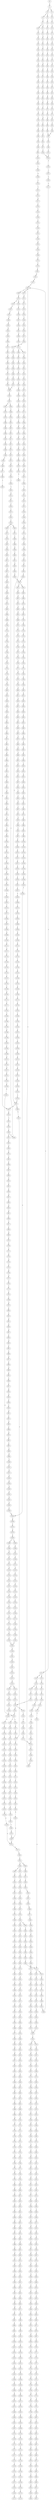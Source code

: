 strict digraph  {
	S0 -> S1 [ label = C ];
	S1 -> S2 [ label = T ];
	S1 -> S3 [ label = A ];
	S2 -> S4 [ label = T ];
	S2 -> S5 [ label = C ];
	S3 -> S6 [ label = C ];
	S4 -> S7 [ label = C ];
	S5 -> S8 [ label = C ];
	S6 -> S9 [ label = C ];
	S7 -> S10 [ label = T ];
	S7 -> S11 [ label = A ];
	S8 -> S12 [ label = A ];
	S9 -> S13 [ label = A ];
	S10 -> S14 [ label = C ];
	S11 -> S15 [ label = C ];
	S12 -> S16 [ label = C ];
	S13 -> S17 [ label = C ];
	S14 -> S18 [ label = G ];
	S15 -> S19 [ label = G ];
	S16 -> S20 [ label = C ];
	S17 -> S21 [ label = C ];
	S18 -> S22 [ label = T ];
	S19 -> S23 [ label = C ];
	S20 -> S24 [ label = C ];
	S21 -> S25 [ label = G ];
	S22 -> S26 [ label = A ];
	S23 -> S27 [ label = T ];
	S24 -> S28 [ label = G ];
	S25 -> S29 [ label = A ];
	S26 -> S30 [ label = C ];
	S27 -> S31 [ label = C ];
	S28 -> S32 [ label = C ];
	S29 -> S33 [ label = T ];
	S30 -> S34 [ label = G ];
	S31 -> S35 [ label = C ];
	S32 -> S36 [ label = C ];
	S33 -> S37 [ label = C ];
	S34 -> S38 [ label = G ];
	S35 -> S39 [ label = G ];
	S36 -> S40 [ label = G ];
	S37 -> S41 [ label = G ];
	S38 -> S42 [ label = C ];
	S39 -> S43 [ label = G ];
	S40 -> S44 [ label = G ];
	S41 -> S45 [ label = G ];
	S42 -> S46 [ label = T ];
	S43 -> S47 [ label = T ];
	S44 -> S48 [ label = T ];
	S45 -> S49 [ label = T ];
	S46 -> S50 [ label = A ];
	S47 -> S51 [ label = T ];
	S48 -> S52 [ label = C ];
	S49 -> S53 [ label = T ];
	S50 -> S54 [ label = C ];
	S51 -> S55 [ label = G ];
	S52 -> S56 [ label = C ];
	S53 -> S57 [ label = C ];
	S54 -> S58 [ label = T ];
	S55 -> S59 [ label = C ];
	S56 -> S60 [ label = C ];
	S57 -> S61 [ label = C ];
	S58 -> S62 [ label = G ];
	S59 -> S63 [ label = A ];
	S60 -> S64 [ label = A ];
	S61 -> S65 [ label = A ];
	S62 -> S66 [ label = G ];
	S63 -> S67 [ label = C ];
	S64 -> S68 [ label = G ];
	S65 -> S69 [ label = G ];
	S66 -> S70 [ label = T ];
	S67 -> S71 [ label = T ];
	S68 -> S72 [ label = T ];
	S69 -> S73 [ label = T ];
	S70 -> S74 [ label = G ];
	S71 -> S75 [ label = G ];
	S72 -> S76 [ label = G ];
	S73 -> S77 [ label = G ];
	S74 -> S78 [ label = C ];
	S75 -> S79 [ label = G ];
	S76 -> S80 [ label = G ];
	S77 -> S81 [ label = G ];
	S78 -> S82 [ label = T ];
	S79 -> S83 [ label = T ];
	S80 -> S84 [ label = T ];
	S81 -> S85 [ label = T ];
	S82 -> S86 [ label = A ];
	S83 -> S87 [ label = C ];
	S84 -> S88 [ label = C ];
	S85 -> S89 [ label = C ];
	S86 -> S90 [ label = C ];
	S87 -> S91 [ label = G ];
	S88 -> S92 [ label = G ];
	S89 -> S92 [ label = G ];
	S90 -> S93 [ label = T ];
	S91 -> S94 [ label = T ];
	S92 -> S95 [ label = T ];
	S93 -> S96 [ label = G ];
	S94 -> S97 [ label = C ];
	S95 -> S98 [ label = C ];
	S96 -> S99 [ label = T ];
	S97 -> S100 [ label = C ];
	S98 -> S101 [ label = C ];
	S99 -> S102 [ label = A ];
	S100 -> S103 [ label = G ];
	S101 -> S103 [ label = G ];
	S102 -> S104 [ label = A ];
	S103 -> S105 [ label = T ];
	S104 -> S106 [ label = C ];
	S105 -> S107 [ label = C ];
	S106 -> S108 [ label = A ];
	S107 -> S109 [ label = A ];
	S108 -> S110 [ label = C ];
	S109 -> S111 [ label = C ];
	S110 -> S112 [ label = A ];
	S111 -> S113 [ label = C ];
	S112 -> S114 [ label = C ];
	S113 -> S115 [ label = C ];
	S113 -> S116 [ label = G ];
	S114 -> S117 [ label = G ];
	S115 -> S118 [ label = T ];
	S116 -> S119 [ label = A ];
	S117 -> S120 [ label = C ];
	S118 -> S121 [ label = G ];
	S119 -> S122 [ label = A ];
	S119 -> S123 [ label = G ];
	S120 -> S124 [ label = T ];
	S121 -> S125 [ label = T ];
	S122 -> S126 [ label = T ];
	S123 -> S127 [ label = T ];
	S124 -> S128 [ label = C ];
	S125 -> S129 [ label = C ];
	S126 -> S130 [ label = C ];
	S127 -> S131 [ label = C ];
	S128 -> S132 [ label = C ];
	S129 -> S133 [ label = C ];
	S130 -> S134 [ label = C ];
	S131 -> S135 [ label = C ];
	S132 -> S136 [ label = T ];
	S133 -> S137 [ label = T ];
	S134 -> S138 [ label = T ];
	S135 -> S139 [ label = A ];
	S135 -> S140 [ label = T ];
	S136 -> S141 [ label = A ];
	S137 -> S142 [ label = T ];
	S138 -> S143 [ label = C ];
	S139 -> S144 [ label = G ];
	S140 -> S145 [ label = C ];
	S141 -> S146 [ label = G ];
	S142 -> S147 [ label = G ];
	S143 -> S148 [ label = G ];
	S144 -> S149 [ label = T ];
	S144 -> S150 [ label = C ];
	S145 -> S151 [ label = G ];
	S146 -> S152 [ label = A ];
	S147 -> S153 [ label = A ];
	S147 -> S154 [ label = T ];
	S148 -> S155 [ label = A ];
	S149 -> S156 [ label = A ];
	S150 -> S157 [ label = T ];
	S151 -> S158 [ label = A ];
	S152 -> S159 [ label = A ];
	S153 -> S160 [ label = A ];
	S154 -> S161 [ label = A ];
	S155 -> S162 [ label = A ];
	S156 -> S163 [ label = G ];
	S157 -> S164 [ label = T ];
	S158 -> S165 [ label = A ];
	S159 -> S166 [ label = C ];
	S160 -> S167 [ label = C ];
	S161 -> S168 [ label = G ];
	S162 -> S169 [ label = C ];
	S163 -> S170 [ label = G ];
	S164 -> S171 [ label = C ];
	S165 -> S172 [ label = C ];
	S166 -> S173 [ label = T ];
	S167 -> S174 [ label = T ];
	S168 -> S175 [ label = G ];
	S169 -> S176 [ label = T ];
	S170 -> S177 [ label = G ];
	S171 -> S178 [ label = A ];
	S172 -> S176 [ label = T ];
	S173 -> S179 [ label = T ];
	S174 -> S180 [ label = T ];
	S175 -> S181 [ label = A ];
	S176 -> S182 [ label = T ];
	S177 -> S183 [ label = T ];
	S178 -> S184 [ label = C ];
	S179 -> S185 [ label = C ];
	S180 -> S186 [ label = C ];
	S181 -> S187 [ label = G ];
	S182 -> S188 [ label = C ];
	S183 -> S189 [ label = C ];
	S184 -> S190 [ label = G ];
	S185 -> S191 [ label = A ];
	S186 -> S192 [ label = A ];
	S187 -> S193 [ label = A ];
	S188 -> S194 [ label = A ];
	S189 -> S195 [ label = A ];
	S190 -> S196 [ label = C ];
	S191 -> S197 [ label = A ];
	S192 -> S198 [ label = A ];
	S193 -> S199 [ label = G ];
	S194 -> S200 [ label = A ];
	S195 -> S201 [ label = C ];
	S196 -> S202 [ label = C ];
	S197 -> S203 [ label = C ];
	S198 -> S203 [ label = C ];
	S199 -> S204 [ label = G ];
	S200 -> S203 [ label = C ];
	S201 -> S205 [ label = T ];
	S202 -> S206 [ label = C ];
	S203 -> S207 [ label = C ];
	S203 -> S208 [ label = T ];
	S204 -> S209 [ label = T ];
	S205 -> S210 [ label = C ];
	S206 -> S211 [ label = T ];
	S207 -> S212 [ label = G ];
	S208 -> S213 [ label = G ];
	S209 -> S214 [ label = C ];
	S210 -> S215 [ label = G ];
	S211 -> S216 [ label = T ];
	S212 -> S217 [ label = G ];
	S213 -> S218 [ label = G ];
	S213 -> S219 [ label = C ];
	S214 -> S220 [ label = C ];
	S215 -> S221 [ label = C ];
	S216 -> S222 [ label = C ];
	S217 -> S223 [ label = C ];
	S218 -> S224 [ label = C ];
	S219 -> S225 [ label = C ];
	S220 -> S226 [ label = C ];
	S221 -> S227 [ label = T ];
	S222 -> S228 [ label = A ];
	S223 -> S229 [ label = C ];
	S224 -> S230 [ label = C ];
	S225 -> S231 [ label = C ];
	S226 -> S232 [ label = A ];
	S226 -> S233 [ label = G ];
	S227 -> S234 [ label = T ];
	S228 -> S235 [ label = T ];
	S229 -> S236 [ label = C ];
	S230 -> S237 [ label = C ];
	S231 -> S238 [ label = T ];
	S232 -> S239 [ label = G ];
	S233 -> S240 [ label = G ];
	S234 -> S241 [ label = C ];
	S235 -> S242 [ label = C ];
	S236 -> S243 [ label = A ];
	S237 -> S244 [ label = A ];
	S238 -> S245 [ label = A ];
	S239 -> S246 [ label = A ];
	S240 -> S247 [ label = A ];
	S241 -> S248 [ label = A ];
	S242 -> S249 [ label = C ];
	S243 -> S250 [ label = G ];
	S244 -> S251 [ label = G ];
	S245 -> S252 [ label = G ];
	S246 -> S253 [ label = G ];
	S247 -> S254 [ label = G ];
	S248 -> S255 [ label = T ];
	S249 -> S256 [ label = A ];
	S250 -> S257 [ label = T ];
	S251 -> S258 [ label = G ];
	S252 -> S259 [ label = G ];
	S253 -> S260 [ label = C ];
	S254 -> S261 [ label = G ];
	S255 -> S262 [ label = C ];
	S256 -> S263 [ label = G ];
	S257 -> S264 [ label = T ];
	S258 -> S265 [ label = T ];
	S259 -> S266 [ label = T ];
	S260 -> S267 [ label = C ];
	S261 -> S268 [ label = C ];
	S262 -> S269 [ label = C ];
	S263 -> S270 [ label = A ];
	S264 -> S271 [ label = G ];
	S265 -> S272 [ label = G ];
	S266 -> S273 [ label = G ];
	S267 -> S274 [ label = A ];
	S268 -> S275 [ label = G ];
	S269 -> S276 [ label = A ];
	S270 -> S277 [ label = A ];
	S271 -> S278 [ label = T ];
	S272 -> S279 [ label = C ];
	S272 -> S280 [ label = G ];
	S273 -> S281 [ label = T ];
	S274 -> S282 [ label = C ];
	S275 -> S283 [ label = T ];
	S276 -> S263 [ label = G ];
	S277 -> S284 [ label = C ];
	S278 -> S285 [ label = G ];
	S279 -> S286 [ label = G ];
	S280 -> S287 [ label = G ];
	S281 -> S288 [ label = G ];
	S282 -> S289 [ label = G ];
	S283 -> S290 [ label = G ];
	S284 -> S291 [ label = C ];
	S285 -> S292 [ label = C ];
	S286 -> S293 [ label = C ];
	S287 -> S294 [ label = C ];
	S288 -> S295 [ label = C ];
	S289 -> S296 [ label = G ];
	S290 -> S297 [ label = G ];
	S291 -> S298 [ label = A ];
	S291 -> S299 [ label = G ];
	S292 -> S300 [ label = G ];
	S293 -> S301 [ label = G ];
	S294 -> S302 [ label = T ];
	S295 -> S303 [ label = G ];
	S296 -> S304 [ label = T ];
	S297 -> S305 [ label = T ];
	S298 -> S306 [ label = G ];
	S298 -> S307 [ label = C ];
	S299 -> S308 [ label = G ];
	S300 -> S309 [ label = T ];
	S301 -> S310 [ label = T ];
	S302 -> S311 [ label = T ];
	S303 -> S312 [ label = T ];
	S304 -> S313 [ label = T ];
	S305 -> S314 [ label = A ];
	S306 -> S315 [ label = A ];
	S307 -> S316 [ label = C ];
	S308 -> S317 [ label = A ];
	S309 -> S318 [ label = C ];
	S310 -> S319 [ label = C ];
	S311 -> S320 [ label = C ];
	S312 -> S321 [ label = C ];
	S313 -> S322 [ label = A ];
	S314 -> S323 [ label = T ];
	S315 -> S324 [ label = C ];
	S316 -> S325 [ label = A ];
	S317 -> S326 [ label = C ];
	S318 -> S327 [ label = G ];
	S319 -> S328 [ label = G ];
	S320 -> S329 [ label = G ];
	S321 -> S330 [ label = G ];
	S322 -> S331 [ label = C ];
	S323 -> S332 [ label = G ];
	S324 -> S333 [ label = T ];
	S325 -> S334 [ label = C ];
	S326 -> S335 [ label = G ];
	S327 -> S336 [ label = A ];
	S328 -> S337 [ label = T ];
	S329 -> S338 [ label = A ];
	S330 -> S336 [ label = A ];
	S331 -> S339 [ label = T ];
	S332 -> S340 [ label = A ];
	S333 -> S341 [ label = C ];
	S334 -> S342 [ label = C ];
	S335 -> S343 [ label = C ];
	S336 -> S344 [ label = A ];
	S337 -> S345 [ label = G ];
	S338 -> S346 [ label = A ];
	S339 -> S347 [ label = G ];
	S340 -> S348 [ label = G ];
	S341 -> S349 [ label = C ];
	S342 -> S350 [ label = C ];
	S343 -> S351 [ label = C ];
	S344 -> S352 [ label = C ];
	S345 -> S353 [ label = C ];
	S346 -> S354 [ label = C ];
	S347 -> S355 [ label = C ];
	S348 -> S356 [ label = C ];
	S349 -> S357 [ label = C ];
	S350 -> S358 [ label = C ];
	S351 -> S359 [ label = C ];
	S352 -> S360 [ label = C ];
	S352 -> S361 [ label = A ];
	S353 -> S362 [ label = A ];
	S354 -> S363 [ label = A ];
	S355 -> S364 [ label = A ];
	S356 -> S365 [ label = G ];
	S357 -> S366 [ label = A ];
	S358 -> S367 [ label = T ];
	S359 -> S368 [ label = A ];
	S360 -> S369 [ label = T ];
	S361 -> S370 [ label = C ];
	S362 -> S371 [ label = T ];
	S363 -> S372 [ label = C ];
	S364 -> S373 [ label = G ];
	S365 -> S374 [ label = G ];
	S366 -> S375 [ label = T ];
	S367 -> S376 [ label = T ];
	S368 -> S377 [ label = T ];
	S369 -> S378 [ label = T ];
	S370 -> S379 [ label = C ];
	S371 -> S380 [ label = C ];
	S372 -> S381 [ label = G ];
	S373 -> S382 [ label = A ];
	S374 -> S383 [ label = T ];
	S375 -> S384 [ label = C ];
	S376 -> S385 [ label = C ];
	S377 -> S386 [ label = C ];
	S378 -> S387 [ label = C ];
	S379 -> S388 [ label = C ];
	S380 -> S389 [ label = C ];
	S381 -> S390 [ label = C ];
	S382 -> S391 [ label = C ];
	S383 -> S392 [ label = C ];
	S384 -> S393 [ label = T ];
	S385 -> S394 [ label = C ];
	S385 -> S395 [ label = G ];
	S386 -> S396 [ label = G ];
	S387 -> S397 [ label = G ];
	S388 -> S398 [ label = G ];
	S389 -> S399 [ label = G ];
	S390 -> S400 [ label = G ];
	S391 -> S401 [ label = G ];
	S392 -> S402 [ label = G ];
	S393 -> S403 [ label = G ];
	S394 -> S404 [ label = T ];
	S395 -> S405 [ label = A ];
	S396 -> S406 [ label = T ];
	S397 -> S407 [ label = T ];
	S398 -> S408 [ label = T ];
	S399 -> S409 [ label = C ];
	S400 -> S410 [ label = C ];
	S401 -> S411 [ label = G ];
	S402 -> S412 [ label = C ];
	S403 -> S413 [ label = C ];
	S404 -> S414 [ label = G ];
	S405 -> S415 [ label = T ];
	S406 -> S416 [ label = C ];
	S407 -> S417 [ label = A ];
	S408 -> S418 [ label = A ];
	S409 -> S419 [ label = A ];
	S410 -> S420 [ label = A ];
	S411 -> S421 [ label = A ];
	S412 -> S422 [ label = A ];
	S413 -> S423 [ label = C ];
	S414 -> S424 [ label = T ];
	S415 -> S425 [ label = C ];
	S416 -> S426 [ label = C ];
	S417 -> S427 [ label = C ];
	S418 -> S428 [ label = C ];
	S419 -> S429 [ label = C ];
	S420 -> S430 [ label = C ];
	S421 -> S431 [ label = C ];
	S422 -> S432 [ label = C ];
	S423 -> S433 [ label = A ];
	S424 -> S434 [ label = C ];
	S425 -> S435 [ label = G ];
	S426 -> S436 [ label = T ];
	S427 -> S437 [ label = T ];
	S428 -> S438 [ label = G ];
	S429 -> S439 [ label = G ];
	S430 -> S440 [ label = G ];
	S431 -> S441 [ label = A ];
	S432 -> S442 [ label = G ];
	S433 -> S443 [ label = G ];
	S434 -> S444 [ label = C ];
	S435 -> S445 [ label = T ];
	S436 -> S446 [ label = C ];
	S437 -> S447 [ label = T ];
	S438 -> S448 [ label = T ];
	S439 -> S449 [ label = T ];
	S440 -> S450 [ label = T ];
	S441 -> S451 [ label = C ];
	S442 -> S452 [ label = C ];
	S443 -> S453 [ label = T ];
	S444 -> S454 [ label = T ];
	S445 -> S455 [ label = T ];
	S446 -> S456 [ label = T ];
	S447 -> S457 [ label = C ];
	S448 -> S458 [ label = C ];
	S449 -> S459 [ label = C ];
	S450 -> S460 [ label = C ];
	S451 -> S461 [ label = A ];
	S452 -> S462 [ label = G ];
	S453 -> S463 [ label = C ];
	S454 -> S464 [ label = T ];
	S455 -> S465 [ label = T ];
	S456 -> S466 [ label = T ];
	S457 -> S467 [ label = A ];
	S458 -> S468 [ label = C ];
	S459 -> S469 [ label = G ];
	S460 -> S470 [ label = C ];
	S461 -> S471 [ label = C ];
	S462 -> S472 [ label = C ];
	S463 -> S473 [ label = G ];
	S464 -> S147 [ label = G ];
	S465 -> S474 [ label = G ];
	S466 -> S475 [ label = C ];
	S467 -> S476 [ label = A ];
	S468 -> S477 [ label = A ];
	S469 -> S478 [ label = A ];
	S470 -> S479 [ label = A ];
	S471 -> S480 [ label = C ];
	S472 -> S481 [ label = G ];
	S473 -> S482 [ label = T ];
	S474 -> S483 [ label = T ];
	S475 -> S484 [ label = T ];
	S476 -> S485 [ label = G ];
	S477 -> S486 [ label = G ];
	S478 -> S487 [ label = G ];
	S479 -> S488 [ label = G ];
	S480 -> S489 [ label = T ];
	S481 -> S490 [ label = G ];
	S482 -> S491 [ label = A ];
	S483 -> S492 [ label = A ];
	S484 -> S493 [ label = C ];
	S485 -> S494 [ label = C ];
	S486 -> S495 [ label = C ];
	S487 -> S496 [ label = C ];
	S488 -> S497 [ label = C ];
	S489 -> S498 [ label = C ];
	S490 -> S499 [ label = C ];
	S491 -> S500 [ label = A ];
	S492 -> S501 [ label = G ];
	S493 -> S502 [ label = G ];
	S494 -> S503 [ label = G ];
	S495 -> S504 [ label = G ];
	S496 -> S505 [ label = G ];
	S497 -> S506 [ label = T ];
	S497 -> S504 [ label = G ];
	S498 -> S507 [ label = T ];
	S499 -> S508 [ label = T ];
	S500 -> S509 [ label = G ];
	S501 -> S510 [ label = G ];
	S502 -> S511 [ label = G ];
	S503 -> S512 [ label = A ];
	S504 -> S513 [ label = A ];
	S505 -> S514 [ label = A ];
	S506 -> S515 [ label = T ];
	S507 -> S516 [ label = A ];
	S508 -> S517 [ label = G ];
	S509 -> S518 [ label = A ];
	S510 -> S519 [ label = A ];
	S511 -> S520 [ label = A ];
	S512 -> S521 [ label = G ];
	S513 -> S522 [ label = G ];
	S514 -> S523 [ label = G ];
	S515 -> S171 [ label = C ];
	S516 -> S524 [ label = G ];
	S517 -> S525 [ label = G ];
	S518 -> S526 [ label = C ];
	S519 -> S527 [ label = A ];
	S520 -> S528 [ label = G ];
	S521 -> S529 [ label = T ];
	S522 -> S530 [ label = T ];
	S523 -> S531 [ label = T ];
	S524 -> S532 [ label = A ];
	S525 -> S533 [ label = A ];
	S526 -> S534 [ label = G ];
	S527 -> S535 [ label = A ];
	S528 -> S536 [ label = A ];
	S529 -> S537 [ label = C ];
	S530 -> S538 [ label = C ];
	S531 -> S539 [ label = C ];
	S532 -> S540 [ label = A ];
	S533 -> S541 [ label = A ];
	S534 -> S542 [ label = G ];
	S535 -> S543 [ label = G ];
	S536 -> S544 [ label = G ];
	S537 -> S545 [ label = C ];
	S538 -> S546 [ label = C ];
	S538 -> S547 [ label = T ];
	S539 -> S548 [ label = G ];
	S540 -> S549 [ label = C ];
	S541 -> S550 [ label = T ];
	S542 -> S551 [ label = C ];
	S543 -> S552 [ label = G ];
	S544 -> S553 [ label = G ];
	S545 -> S554 [ label = C ];
	S546 -> S554 [ label = C ];
	S547 -> S555 [ label = C ];
	S548 -> S556 [ label = A ];
	S549 -> S557 [ label = G ];
	S550 -> S558 [ label = G ];
	S551 -> S559 [ label = T ];
	S552 -> S560 [ label = T ];
	S553 -> S561 [ label = T ];
	S554 -> S562 [ label = T ];
	S554 -> S563 [ label = G ];
	S555 -> S564 [ label = G ];
	S556 -> S565 [ label = A ];
	S557 -> S566 [ label = A ];
	S558 -> S567 [ label = G ];
	S559 -> S568 [ label = C ];
	S560 -> S569 [ label = C ];
	S561 -> S570 [ label = C ];
	S562 -> S571 [ label = C ];
	S563 -> S572 [ label = C ];
	S564 -> S573 [ label = T ];
	S565 -> S574 [ label = C ];
	S566 -> S575 [ label = G ];
	S567 -> S576 [ label = G ];
	S568 -> S577 [ label = T ];
	S569 -> S578 [ label = C ];
	S570 -> S220 [ label = C ];
	S571 -> S579 [ label = C ];
	S572 -> S580 [ label = C ];
	S573 -> S581 [ label = C ];
	S574 -> S582 [ label = C ];
	S575 -> S583 [ label = G ];
	S576 -> S584 [ label = G ];
	S577 -> S585 [ label = C ];
	S578 -> S586 [ label = C ];
	S579 -> S587 [ label = G ];
	S580 -> S588 [ label = T ];
	S581 -> S589 [ label = T ];
	S582 -> S590 [ label = T ];
	S583 -> S591 [ label = T ];
	S584 -> S592 [ label = T ];
	S585 -> S593 [ label = G ];
	S586 -> S594 [ label = G ];
	S587 -> S595 [ label = G ];
	S588 -> S596 [ label = G ];
	S589 -> S597 [ label = G ];
	S590 -> S598 [ label = G ];
	S591 -> S599 [ label = G ];
	S592 -> S600 [ label = C ];
	S593 -> S601 [ label = A ];
	S594 -> S602 [ label = A ];
	S595 -> S603 [ label = T ];
	S596 -> S604 [ label = T ];
	S597 -> S605 [ label = T ];
	S598 -> S606 [ label = T ];
	S599 -> S607 [ label = T ];
	S600 -> S608 [ label = C ];
	S601 -> S609 [ label = A ];
	S602 -> S610 [ label = A ];
	S603 -> S611 [ label = C ];
	S604 -> S612 [ label = C ];
	S605 -> S613 [ label = T ];
	S606 -> S614 [ label = C ];
	S607 -> S615 [ label = C ];
	S608 -> S616 [ label = G ];
	S609 -> S617 [ label = G ];
	S610 -> S618 [ label = G ];
	S611 -> S619 [ label = T ];
	S612 -> S620 [ label = G ];
	S613 -> S621 [ label = C ];
	S614 -> S622 [ label = G ];
	S615 -> S623 [ label = C ];
	S616 -> S624 [ label = C ];
	S617 -> S625 [ label = T ];
	S618 -> S626 [ label = T ];
	S619 -> S627 [ label = G ];
	S620 -> S628 [ label = C ];
	S621 -> S629 [ label = C ];
	S622 -> S630 [ label = C ];
	S623 -> S631 [ label = C ];
	S624 -> S632 [ label = C ];
	S625 -> S633 [ label = C ];
	S626 -> S634 [ label = C ];
	S627 -> S635 [ label = G ];
	S628 -> S636 [ label = G ];
	S629 -> S637 [ label = G ];
	S630 -> S638 [ label = G ];
	S631 -> S639 [ label = T ];
	S632 -> S640 [ label = G ];
	S633 -> S641 [ label = G ];
	S634 -> S642 [ label = G ];
	S635 -> S643 [ label = A ];
	S636 -> S644 [ label = C ];
	S637 -> S645 [ label = T ];
	S638 -> S644 [ label = C ];
	S639 -> S646 [ label = G ];
	S640 -> S647 [ label = G ];
	S641 -> S648 [ label = C ];
	S642 -> S649 [ label = A ];
	S643 -> S650 [ label = G ];
	S644 -> S651 [ label = G ];
	S644 -> S652 [ label = A ];
	S645 -> S653 [ label = G ];
	S646 -> S654 [ label = T ];
	S647 -> S655 [ label = A ];
	S648 -> S656 [ label = G ];
	S649 -> S657 [ label = G ];
	S650 -> S658 [ label = G ];
	S651 -> S659 [ label = A ];
	S652 -> S660 [ label = A ];
	S653 -> S661 [ label = G ];
	S654 -> S662 [ label = C ];
	S655 -> S663 [ label = A ];
	S656 -> S664 [ label = G ];
	S657 -> S665 [ label = G ];
	S658 -> S666 [ label = G ];
	S659 -> S667 [ label = G ];
	S660 -> S668 [ label = C ];
	S661 -> S669 [ label = C ];
	S662 -> S670 [ label = C ];
	S663 -> S671 [ label = C ];
	S664 -> S672 [ label = C ];
	S665 -> S673 [ label = T ];
	S666 -> S674 [ label = T ];
	S667 -> S675 [ label = C ];
	S668 -> S676 [ label = C ];
	S669 -> S677 [ label = C ];
	S670 -> S678 [ label = T ];
	S671 -> S679 [ label = T ];
	S672 -> S680 [ label = T ];
	S673 -> S681 [ label = A ];
	S674 -> S682 [ label = G ];
	S675 -> S683 [ label = A ];
	S676 -> S684 [ label = C ];
	S677 -> S685 [ label = C ];
	S678 -> S686 [ label = A ];
	S679 -> S687 [ label = G ];
	S680 -> S688 [ label = A ];
	S681 -> S689 [ label = T ];
	S682 -> S690 [ label = T ];
	S683 -> S691 [ label = G ];
	S684 -> S692 [ label = G ];
	S685 -> S693 [ label = G ];
	S686 -> S694 [ label = C ];
	S687 -> S695 [ label = C ];
	S688 -> S696 [ label = T ];
	S689 -> S697 [ label = A ];
	S690 -> S698 [ label = T ];
	S691 -> S699 [ label = T ];
	S692 -> S700 [ label = T ];
	S693 -> S701 [ label = T ];
	S694 -> S702 [ label = T ];
	S695 -> S703 [ label = A ];
	S696 -> S704 [ label = A ];
	S697 -> S705 [ label = A ];
	S698 -> S706 [ label = C ];
	S699 -> S707 [ label = G ];
	S700 -> S708 [ label = A ];
	S701 -> S709 [ label = C ];
	S702 -> S710 [ label = A ];
	S703 -> S711 [ label = A ];
	S704 -> S712 [ label = G ];
	S705 -> S713 [ label = G ];
	S706 -> S714 [ label = C ];
	S707 -> S715 [ label = C ];
	S708 -> S716 [ label = C ];
	S709 -> S717 [ label = C ];
	S710 -> S718 [ label = C ];
	S711 -> S719 [ label = C ];
	S712 -> S720 [ label = T ];
	S713 -> S721 [ label = T ];
	S714 -> S722 [ label = A ];
	S715 -> S723 [ label = A ];
	S716 -> S724 [ label = A ];
	S717 -> S725 [ label = A ];
	S718 -> S726 [ label = C ];
	S719 -> S727 [ label = C ];
	S720 -> S728 [ label = A ];
	S721 -> S729 [ label = C ];
	S722 -> S730 [ label = G ];
	S723 -> S731 [ label = A ];
	S724 -> S732 [ label = G ];
	S725 -> S733 [ label = G ];
	S726 -> S734 [ label = A ];
	S727 -> S735 [ label = A ];
	S728 -> S736 [ label = G ];
	S729 -> S737 [ label = G ];
	S730 -> S738 [ label = C ];
	S731 -> S739 [ label = C ];
	S732 -> S740 [ label = C ];
	S733 -> S741 [ label = T ];
	S734 -> S742 [ label = G ];
	S735 -> S743 [ label = G ];
	S736 -> S744 [ label = C ];
	S737 -> S745 [ label = T ];
	S738 -> S746 [ label = A ];
	S739 -> S747 [ label = A ];
	S740 -> S748 [ label = A ];
	S741 -> S749 [ label = A ];
	S742 -> S750 [ label = G ];
	S743 -> S751 [ label = A ];
	S744 -> S752 [ label = C ];
	S745 -> S753 [ label = G ];
	S746 -> S754 [ label = G ];
	S747 -> S755 [ label = G ];
	S748 -> S756 [ label = G ];
	S749 -> S757 [ label = G ];
	S750 -> S758 [ label = A ];
	S751 -> S759 [ label = A ];
	S752 -> S760 [ label = G ];
	S753 -> S761 [ label = G ];
	S754 -> S762 [ label = A ];
	S755 -> S763 [ label = C ];
	S756 -> S764 [ label = G ];
	S757 -> S765 [ label = C ];
	S758 -> S766 [ label = G ];
	S759 -> S767 [ label = C ];
	S760 -> S768 [ label = A ];
	S761 -> S769 [ label = T ];
	S762 -> S770 [ label = T ];
	S763 -> S771 [ label = T ];
	S764 -> S772 [ label = T ];
	S765 -> S773 [ label = T ];
	S766 -> S774 [ label = A ];
	S767 -> S775 [ label = A ];
	S768 -> S776 [ label = A ];
	S769 -> S777 [ label = A ];
	S770 -> S778 [ label = A ];
	S771 -> S779 [ label = A ];
	S772 -> S780 [ label = G ];
	S773 -> S781 [ label = C ];
	S774 -> S782 [ label = G ];
	S775 -> S783 [ label = G ];
	S776 -> S784 [ label = A ];
	S777 -> S785 [ label = C ];
	S778 -> S786 [ label = A ];
	S779 -> S787 [ label = C ];
	S780 -> S788 [ label = C ];
	S781 -> S789 [ label = C ];
	S782 -> S790 [ label = T ];
	S783 -> S791 [ label = C ];
	S784 -> S792 [ label = C ];
	S785 -> S793 [ label = C ];
	S786 -> S794 [ label = A ];
	S787 -> S795 [ label = G ];
	S788 -> S796 [ label = A ];
	S789 -> S797 [ label = A ];
	S790 -> S798 [ label = C ];
	S791 -> S799 [ label = C ];
	S792 -> S800 [ label = C ];
	S793 -> S801 [ label = G ];
	S794 -> S802 [ label = A ];
	S795 -> S803 [ label = A ];
	S796 -> S804 [ label = C ];
	S797 -> S805 [ label = C ];
	S798 -> S806 [ label = A ];
	S799 -> S807 [ label = G ];
	S800 -> S808 [ label = C ];
	S801 -> S809 [ label = G ];
	S802 -> S810 [ label = A ];
	S803 -> S811 [ label = G ];
	S804 -> S812 [ label = G ];
	S805 -> S813 [ label = C ];
	S806 -> S814 [ label = G ];
	S807 -> S815 [ label = T ];
	S808 -> S816 [ label = C ];
	S809 -> S817 [ label = T ];
	S810 -> S818 [ label = C ];
	S811 -> S819 [ label = A ];
	S812 -> S820 [ label = C ];
	S813 -> S821 [ label = G ];
	S814 -> S822 [ label = G ];
	S815 -> S823 [ label = C ];
	S816 -> S824 [ label = G ];
	S817 -> S825 [ label = G ];
	S818 -> S826 [ label = T ];
	S819 -> S827 [ label = A ];
	S820 -> S828 [ label = G ];
	S821 -> S829 [ label = G ];
	S822 -> S830 [ label = A ];
	S823 -> S831 [ label = C ];
	S824 -> S832 [ label = A ];
	S825 -> S833 [ label = G ];
	S826 -> S834 [ label = T ];
	S827 -> S835 [ label = C ];
	S828 -> S836 [ label = G ];
	S829 -> S837 [ label = A ];
	S830 -> S838 [ label = C ];
	S831 -> S839 [ label = T ];
	S832 -> S840 [ label = C ];
	S833 -> S841 [ label = T ];
	S834 -> S842 [ label = T ];
	S835 -> S843 [ label = T ];
	S836 -> S844 [ label = T ];
	S837 -> S845 [ label = C ];
	S838 -> S846 [ label = C ];
	S839 -> S847 [ label = C ];
	S840 -> S848 [ label = T ];
	S841 -> S849 [ label = T ];
	S842 -> S850 [ label = G ];
	S843 -> S851 [ label = G ];
	S844 -> S852 [ label = G ];
	S845 -> S853 [ label = G ];
	S846 -> S854 [ label = A ];
	S847 -> S855 [ label = T ];
	S848 -> S856 [ label = A ];
	S849 -> S857 [ label = A ];
	S850 -> S858 [ label = C ];
	S851 -> S859 [ label = G ];
	S852 -> S860 [ label = C ];
	S853 -> S861 [ label = T ];
	S854 -> S862 [ label = G ];
	S855 -> S863 [ label = G ];
	S856 -> S864 [ label = G ];
	S857 -> S865 [ label = G ];
	S858 -> S866 [ label = C ];
	S859 -> S867 [ label = C ];
	S860 -> S868 [ label = C ];
	S861 -> S869 [ label = C ];
	S862 -> S870 [ label = T ];
	S863 -> S871 [ label = T ];
	S864 -> S872 [ label = A ];
	S865 -> S873 [ label = A ];
	S866 -> S874 [ label = G ];
	S867 -> S875 [ label = G ];
	S868 -> S876 [ label = G ];
	S869 -> S877 [ label = G ];
	S870 -> S878 [ label = C ];
	S871 -> S879 [ label = C ];
	S872 -> S880 [ label = A ];
	S873 -> S881 [ label = A ];
	S874 -> S882 [ label = T ];
	S875 -> S883 [ label = C ];
	S876 -> S884 [ label = C ];
	S877 -> S885 [ label = T ];
	S878 -> S886 [ label = T ];
	S879 -> S887 [ label = G ];
	S880 -> S888 [ label = T ];
	S881 -> S889 [ label = G ];
	S882 -> S890 [ label = A ];
	S883 -> S891 [ label = A ];
	S884 -> S892 [ label = A ];
	S885 -> S893 [ label = G ];
	S886 -> S894 [ label = C ];
	S887 -> S895 [ label = T ];
	S888 -> S896 [ label = C ];
	S889 -> S897 [ label = G ];
	S890 -> S898 [ label = G ];
	S891 -> S899 [ label = G ];
	S892 -> S900 [ label = A ];
	S893 -> S901 [ label = A ];
	S894 -> S902 [ label = T ];
	S895 -> S903 [ label = G ];
	S896 -> S904 [ label = G ];
	S897 -> S905 [ label = G ];
	S898 -> S906 [ label = C ];
	S899 -> S907 [ label = C ];
	S900 -> S908 [ label = C ];
	S901 -> S909 [ label = C ];
	S902 -> S910 [ label = G ];
	S903 -> S911 [ label = G ];
	S904 -> S912 [ label = G ];
	S905 -> S913 [ label = G ];
	S906 -> S914 [ label = C ];
	S907 -> S915 [ label = G ];
	S908 -> S916 [ label = C ];
	S909 -> S917 [ label = C ];
	S910 -> S918 [ label = T ];
	S911 -> S919 [ label = T ];
	S912 -> S920 [ label = G ];
	S913 -> S921 [ label = G ];
	S914 -> S922 [ label = G ];
	S915 -> S923 [ label = G ];
	S916 -> S924 [ label = A ];
	S917 -> S925 [ label = G ];
	S918 -> S926 [ label = A ];
	S919 -> S927 [ label = A ];
	S920 -> S928 [ label = T ];
	S921 -> S929 [ label = T ];
	S922 -> S930 [ label = G ];
	S923 -> S931 [ label = G ];
	S924 -> S932 [ label = G ];
	S925 -> S933 [ label = G ];
	S928 -> S934 [ label = A ];
	S929 -> S935 [ label = C ];
	S930 -> S936 [ label = T ];
	S931 -> S937 [ label = T ];
	S932 -> S938 [ label = T ];
	S933 -> S939 [ label = T ];
	S934 -> S940 [ label = T ];
	S935 -> S941 [ label = C ];
	S936 -> S942 [ label = G ];
	S937 -> S943 [ label = G ];
	S938 -> S944 [ label = C ];
	S939 -> S945 [ label = C ];
	S940 -> S946 [ label = C ];
	S941 -> S947 [ label = G ];
	S942 -> S948 [ label = A ];
	S943 -> S949 [ label = C ];
	S944 -> S950 [ label = G ];
	S945 -> S951 [ label = G ];
	S946 -> S952 [ label = C ];
	S947 -> S953 [ label = T ];
	S948 -> S954 [ label = C ];
	S949 -> S955 [ label = C ];
	S950 -> S956 [ label = C ];
	S951 -> S957 [ label = C ];
	S952 -> S958 [ label = C ];
	S953 -> S959 [ label = C ];
	S954 -> S960 [ label = G ];
	S955 -> S961 [ label = G ];
	S956 -> S962 [ label = G ];
	S957 -> S963 [ label = G ];
	S958 -> S964 [ label = G ];
	S959 -> S965 [ label = G ];
	S960 -> S966 [ label = T ];
	S961 -> S967 [ label = C ];
	S962 -> S968 [ label = C ];
	S963 -> S969 [ label = T ];
	S964 -> S970 [ label = A ];
	S965 -> S971 [ label = G ];
	S966 -> S972 [ label = G ];
	S967 -> S973 [ label = C ];
	S968 -> S974 [ label = A ];
	S969 -> S975 [ label = A ];
	S970 -> S976 [ label = A ];
	S971 -> S977 [ label = A ];
	S972 -> S978 [ label = G ];
	S973 -> S979 [ label = G ];
	S974 -> S980 [ label = G ];
	S975 -> S981 [ label = G ];
	S976 -> S982 [ label = A ];
	S977 -> S983 [ label = A ];
	S978 -> S984 [ label = G ];
	S979 -> S985 [ label = G ];
	S980 -> S986 [ label = C ];
	S981 -> S987 [ label = C ];
	S982 -> S988 [ label = G ];
	S983 -> S989 [ label = C ];
	S984 -> S990 [ label = T ];
	S985 -> S991 [ label = T ];
	S986 -> S992 [ label = C ];
	S987 -> S993 [ label = C ];
	S988 -> S994 [ label = T ];
	S989 -> S995 [ label = T ];
	S990 -> S996 [ label = A ];
	S991 -> S997 [ label = G ];
	S992 -> S998 [ label = G ];
	S993 -> S999 [ label = G ];
	S994 -> S1000 [ label = G ];
	S995 -> S1001 [ label = A ];
	S996 -> S1002 [ label = C ];
	S997 -> S1003 [ label = G ];
	S998 -> S1004 [ label = G ];
	S999 -> S1005 [ label = C ];
	S1000 -> S1006 [ label = T ];
	S1001 -> S1007 [ label = C ];
	S1002 -> S1008 [ label = T ];
	S1003 -> S1009 [ label = T ];
	S1004 -> S1010 [ label = T ];
	S1005 -> S1011 [ label = T ];
	S1006 -> S1012 [ label = C ];
	S1007 -> S1013 [ label = A ];
	S1008 -> S1014 [ label = A ];
	S1009 -> S1015 [ label = G ];
	S1010 -> S1016 [ label = G ];
	S1011 -> S1017 [ label = G ];
	S1012 -> S1018 [ label = G ];
	S1013 -> S1019 [ label = A ];
	S1014 -> S1020 [ label = T ];
	S1015 -> S1021 [ label = G ];
	S1016 -> S1022 [ label = G ];
	S1017 -> S1023 [ label = G ];
	S1018 -> S1024 [ label = T ];
	S1019 -> S1025 [ label = C ];
	S1020 -> S1026 [ label = T ];
	S1021 -> S1027 [ label = A ];
	S1022 -> S1028 [ label = A ];
	S1023 -> S1029 [ label = A ];
	S1024 -> S1030 [ label = C ];
	S1025 -> S1031 [ label = G ];
	S1026 -> S1032 [ label = G ];
	S1027 -> S1033 [ label = A ];
	S1028 -> S1034 [ label = A ];
	S1029 -> S1035 [ label = A ];
	S1030 -> S1036 [ label = G ];
	S1031 -> S1037 [ label = A ];
	S1032 -> S1038 [ label = G ];
	S1033 -> S1039 [ label = C ];
	S1034 -> S1040 [ label = G ];
	S1035 -> S1041 [ label = G ];
	S1036 -> S1042 [ label = G ];
	S1037 -> S1043 [ label = A ];
	S1038 -> S1044 [ label = A ];
	S1039 -> S1045 [ label = C ];
	S1040 -> S1046 [ label = A ];
	S1041 -> S1047 [ label = A ];
	S1042 -> S1048 [ label = A ];
	S1043 -> S1049 [ label = A ];
	S1044 -> S1050 [ label = A ];
	S1045 -> S1051 [ label = T ];
	S1046 -> S1052 [ label = A ];
	S1047 -> S1053 [ label = A ];
	S1048 -> S1054 [ label = A ];
	S1049 -> S1055 [ label = A ];
	S1050 -> S1056 [ label = C ];
	S1051 -> S1057 [ label = C ];
	S1052 -> S1058 [ label = C ];
	S1053 -> S1059 [ label = C ];
	S1054 -> S1060 [ label = C ];
	S1055 -> S1061 [ label = C ];
	S1056 -> S1062 [ label = G ];
	S1057 -> S1063 [ label = G ];
	S1058 -> S1064 [ label = G ];
	S1059 -> S1064 [ label = G ];
	S1060 -> S1065 [ label = A ];
	S1061 -> S1066 [ label = A ];
	S1062 -> S1067 [ label = G ];
	S1063 -> S1068 [ label = G ];
	S1064 -> S1069 [ label = G ];
	S1065 -> S1070 [ label = G ];
	S1066 -> S1071 [ label = G ];
	S1067 -> S1072 [ label = T ];
	S1068 -> S1073 [ label = C ];
	S1069 -> S1074 [ label = C ];
	S1070 -> S1075 [ label = G ];
	S1071 -> S1076 [ label = A ];
	S1072 -> S1077 [ label = A ];
	S1073 -> S1078 [ label = A ];
	S1074 -> S1079 [ label = A ];
	S1075 -> S1080 [ label = A ];
	S1076 -> S1081 [ label = A ];
	S1077 -> S1082 [ label = C ];
	S1078 -> S1083 [ label = C ];
	S1079 -> S1084 [ label = C ];
	S1080 -> S1085 [ label = A ];
	S1081 -> S1086 [ label = G ];
	S1082 -> S1087 [ label = G ];
	S1083 -> S1088 [ label = G ];
	S1084 -> S1089 [ label = C ];
	S1084 -> S1090 [ label = T ];
	S1085 -> S1091 [ label = T ];
	S1086 -> S1092 [ label = G ];
	S1087 -> S1093 [ label = A ];
	S1088 -> S1094 [ label = C ];
	S1089 -> S1095 [ label = G ];
	S1090 -> S1096 [ label = G ];
	S1091 -> S1097 [ label = A ];
	S1092 -> S1098 [ label = G ];
	S1093 -> S1099 [ label = A ];
	S1094 -> S1100 [ label = G ];
	S1095 -> S1101 [ label = G ];
	S1096 -> S1102 [ label = G ];
	S1097 -> S1103 [ label = G ];
	S1098 -> S1104 [ label = G ];
	S1099 -> S1105 [ label = G ];
	S1100 -> S1106 [ label = C ];
	S1101 -> S1107 [ label = G ];
	S1102 -> S1108 [ label = G ];
	S1103 -> S1109 [ label = T ];
	S1104 -> S1110 [ label = T ];
	S1105 -> S1111 [ label = A ];
	S1106 -> S1112 [ label = G ];
	S1107 -> S1113 [ label = A ];
	S1108 -> S1114 [ label = A ];
	S1109 -> S1115 [ label = C ];
	S1110 -> S1116 [ label = C ];
	S1111 -> S1117 [ label = A ];
	S1112 -> S1118 [ label = C ];
	S1113 -> S1119 [ label = A ];
	S1114 -> S1120 [ label = A ];
	S1115 -> S1121 [ label = T ];
	S1116 -> S1122 [ label = T ];
	S1117 -> S1123 [ label = G ];
	S1118 -> S1124 [ label = G ];
	S1119 -> S1125 [ label = T ];
	S1120 -> S1126 [ label = C ];
	S1121 -> S1127 [ label = C ];
	S1122 -> S1128 [ label = C ];
	S1123 -> S1129 [ label = T ];
	S1124 -> S1130 [ label = T ];
	S1125 -> S1131 [ label = T ];
	S1126 -> S1132 [ label = T ];
	S1127 -> S1133 [ label = T ];
	S1128 -> S1134 [ label = T ];
	S1129 -> S1135 [ label = G ];
	S1130 -> S1136 [ label = C ];
	S1131 -> S1137 [ label = G ];
	S1132 -> S1138 [ label = G ];
	S1133 -> S1139 [ label = C ];
	S1134 -> S1140 [ label = C ];
	S1135 -> S1141 [ label = T ];
	S1136 -> S1142 [ label = G ];
	S1137 -> S1143 [ label = A ];
	S1138 -> S1144 [ label = G ];
	S1139 -> S1145 [ label = T ];
	S1140 -> S1146 [ label = G ];
	S1141 -> S1147 [ label = C ];
	S1142 -> S1148 [ label = A ];
	S1143 -> S1149 [ label = A ];
	S1144 -> S1150 [ label = A ];
	S1145 -> S1151 [ label = G ];
	S1146 -> S1152 [ label = T ];
	S1147 -> S1153 [ label = C ];
	S1148 -> S1154 [ label = C ];
	S1149 -> S1155 [ label = C ];
	S1150 -> S1156 [ label = C ];
	S1151 -> S1157 [ label = A ];
	S1152 -> S1158 [ label = G ];
	S1153 -> S1159 [ label = T ];
	S1154 -> S1160 [ label = G ];
	S1155 -> S1161 [ label = C ];
	S1156 -> S1162 [ label = C ];
	S1157 -> S1163 [ label = G ];
	S1158 -> S1164 [ label = G ];
	S1159 -> S1165 [ label = G ];
	S1160 -> S1166 [ label = C ];
	S1161 -> S1167 [ label = C ];
	S1162 -> S1168 [ label = C ];
	S1163 -> S1169 [ label = T ];
	S1164 -> S1170 [ label = T ];
	S1165 -> S1171 [ label = G ];
	S1166 -> S1172 [ label = G ];
	S1167 -> S1173 [ label = G ];
	S1168 -> S1174 [ label = G ];
	S1169 -> S1175 [ label = A ];
	S1170 -> S1176 [ label = A ];
	S1171 -> S1177 [ label = C ];
	S1172 -> S1178 [ label = C ];
	S1173 -> S1179 [ label = T ];
	S1174 -> S1180 [ label = T ];
	S1177 -> S1181 [ label = C ];
	S1178 -> S1182 [ label = C ];
	S1179 -> S1183 [ label = C ];
	S1180 -> S1184 [ label = C ];
	S1181 -> S1185 [ label = T ];
	S1182 -> S1186 [ label = T ];
	S1183 -> S1187 [ label = T ];
	S1184 -> S1188 [ label = T ];
	S1185 -> S1189 [ label = G ];
	S1186 -> S1190 [ label = C ];
	S1187 -> S1191 [ label = C ];
	S1188 -> S1192 [ label = C ];
	S1189 -> S1193 [ label = G ];
	S1190 -> S1194 [ label = G ];
	S1191 -> S1195 [ label = G ];
	S1192 -> S1195 [ label = G ];
	S1193 -> S1196 [ label = G ];
	S1194 -> S1197 [ label = G ];
	S1195 -> S1198 [ label = G ];
	S1196 -> S1199 [ label = T ];
	S1197 -> S1200 [ label = G ];
	S1198 -> S1201 [ label = C ];
	S1199 -> S1202 [ label = C ];
	S1200 -> S1203 [ label = C ];
	S1201 -> S1204 [ label = A ];
	S1202 -> S1205 [ label = C ];
	S1203 -> S1206 [ label = T ];
	S1204 -> S1207 [ label = C ];
	S1205 -> S1208 [ label = C ];
	S1206 -> S1209 [ label = C ];
	S1207 -> S1210 [ label = C ];
	S1208 -> S1211 [ label = G ];
	S1209 -> S1212 [ label = A ];
	S1210 -> S1213 [ label = G ];
	S1211 -> S1214 [ label = A ];
	S1212 -> S1215 [ label = C ];
	S1213 -> S1216 [ label = A ];
	S1214 -> S1217 [ label = G ];
	S1215 -> S1218 [ label = G ];
	S1216 -> S1219 [ label = G ];
	S1216 -> S1220 [ label = A ];
	S1217 -> S1221 [ label = T ];
	S1218 -> S1222 [ label = T ];
	S1219 -> S1223 [ label = T ];
	S1220 -> S1224 [ label = T ];
	S1221 -> S1225 [ label = C ];
	S1222 -> S1226 [ label = C ];
	S1223 -> S1227 [ label = C ];
	S1224 -> S1228 [ label = G ];
	S1225 -> S1229 [ label = C ];
	S1226 -> S1230 [ label = C ];
	S1227 -> S135 [ label = C ];
	S1228 -> S1231 [ label = T ];
	S1229 -> S1232 [ label = A ];
	S1230 -> S1233 [ label = A ];
	S1231 -> S1234 [ label = A ];
	S1232 -> S144 [ label = G ];
	S1233 -> S1235 [ label = G ];
	S1234 -> S1236 [ label = G ];
	S1235 -> S497 [ label = C ];
	S1236 -> S1237 [ label = T ];
	S1237 -> S1238 [ label = T ];
	S1238 -> S1239 [ label = T ];
	S1239 -> S1240 [ label = C ];
	S1240 -> S1241 [ label = A ];
	S1241 -> S1242 [ label = C ];
	S1242 -> S1243 [ label = T ];
	S1243 -> S1244 [ label = C ];
	S1244 -> S1245 [ label = C ];
	S1245 -> S1246 [ label = T ];
	S1246 -> S1247 [ label = T ];
	S1247 -> S1248 [ label = T ];
	S1248 -> S1249 [ label = C ];
	S1249 -> S1250 [ label = A ];
	S1250 -> S1251 [ label = T ];
	S1251 -> S1252 [ label = C ];
	S1252 -> S1253 [ label = C ];
	S1253 -> S1254 [ label = A ];
	S1254 -> S1255 [ label = G ];
	S1255 -> S270 [ label = A ];
}
